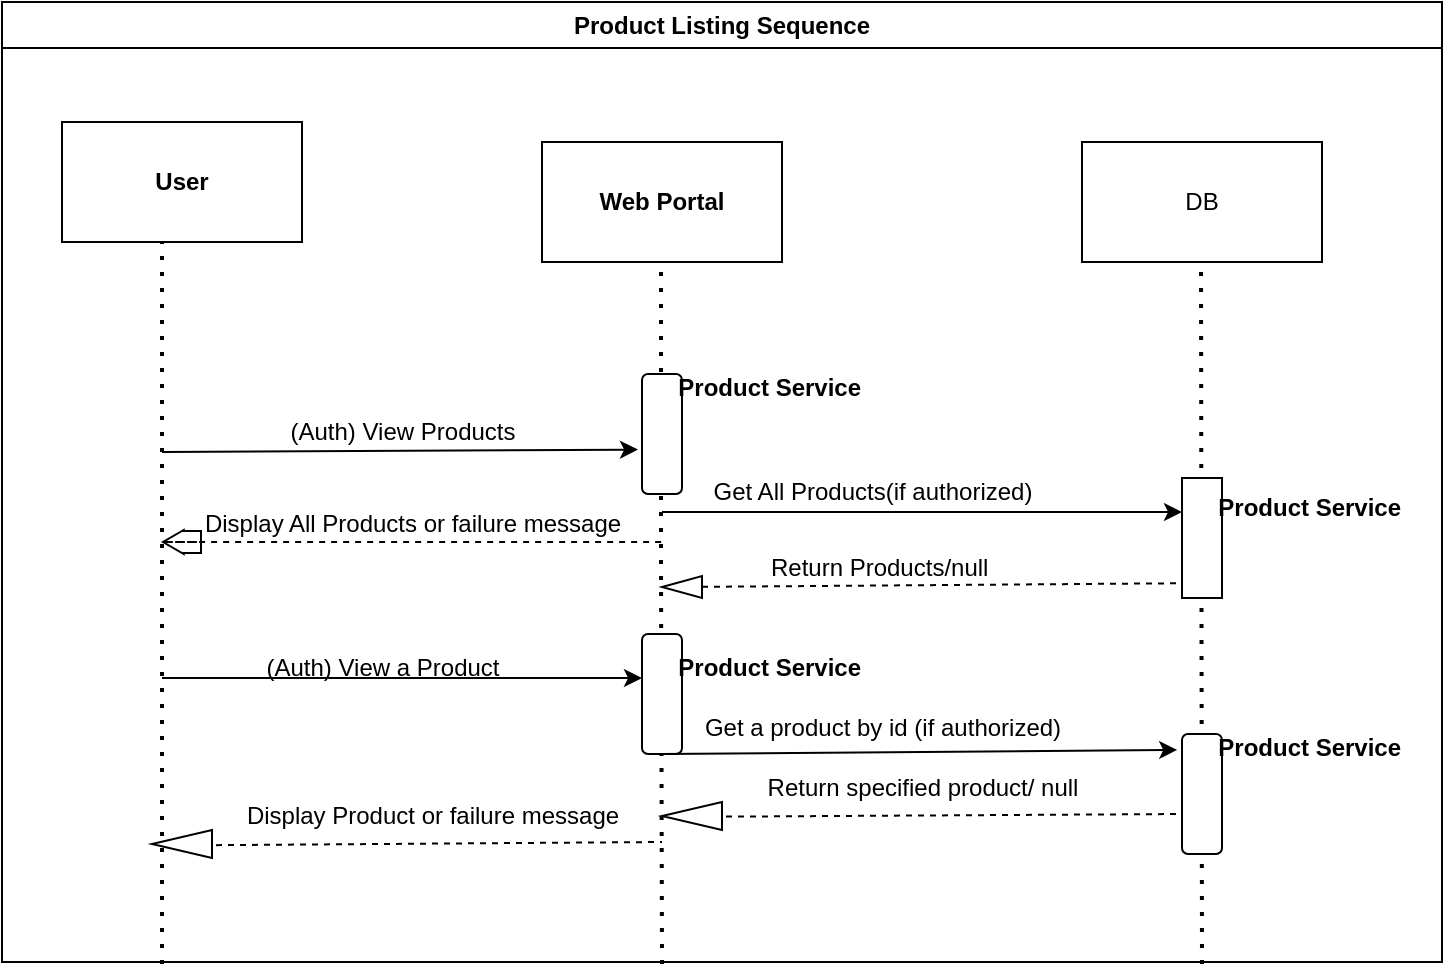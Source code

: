 <mxfile version="24.7.4">
  <diagram name="Page-1" id="Px-rGjE4d4ECfZvoA9eH">
    <mxGraphModel dx="1050" dy="522" grid="1" gridSize="10" guides="1" tooltips="1" connect="1" arrows="1" fold="1" page="1" pageScale="1" pageWidth="1100" pageHeight="850" math="0" shadow="0">
      <root>
        <mxCell id="0" />
        <mxCell id="1" parent="0" />
        <mxCell id="f3vR9Rkkpv1uvMwhN0g--1" value="Product Listing Sequence" style="swimlane;whiteSpace=wrap;html=1;" vertex="1" parent="1">
          <mxGeometry x="430" y="160" width="720" height="480" as="geometry" />
        </mxCell>
        <mxCell id="f3vR9Rkkpv1uvMwhN0g--2" value="&lt;b&gt;User&lt;/b&gt;" style="rounded=0;whiteSpace=wrap;html=1;" vertex="1" parent="f3vR9Rkkpv1uvMwhN0g--1">
          <mxGeometry x="30" y="60" width="120" height="60" as="geometry" />
        </mxCell>
        <mxCell id="f3vR9Rkkpv1uvMwhN0g--3" value="&lt;b&gt;Web Portal&lt;/b&gt;" style="rounded=0;whiteSpace=wrap;html=1;" vertex="1" parent="f3vR9Rkkpv1uvMwhN0g--1">
          <mxGeometry x="270" y="70" width="120" height="60" as="geometry" />
        </mxCell>
        <mxCell id="f3vR9Rkkpv1uvMwhN0g--4" value="DB" style="rounded=0;whiteSpace=wrap;html=1;" vertex="1" parent="f3vR9Rkkpv1uvMwhN0g--1">
          <mxGeometry x="540" y="70" width="120" height="60" as="geometry" />
        </mxCell>
        <mxCell id="f3vR9Rkkpv1uvMwhN0g--5" value="" style="endArrow=none;dashed=1;html=1;dashPattern=1 3;strokeWidth=2;rounded=0;entryX=0.5;entryY=1;entryDx=0;entryDy=0;" edge="1" parent="f3vR9Rkkpv1uvMwhN0g--1">
          <mxGeometry width="50" height="50" relative="1" as="geometry">
            <mxPoint x="330" y="481" as="sourcePoint" />
            <mxPoint x="329.5" y="130" as="targetPoint" />
            <Array as="points">
              <mxPoint x="329.5" y="280" />
            </Array>
          </mxGeometry>
        </mxCell>
        <mxCell id="f3vR9Rkkpv1uvMwhN0g--6" value="" style="rounded=1;whiteSpace=wrap;html=1;direction=south;" vertex="1" parent="f3vR9Rkkpv1uvMwhN0g--1">
          <mxGeometry x="320" y="186" width="20" height="60" as="geometry" />
        </mxCell>
        <mxCell id="f3vR9Rkkpv1uvMwhN0g--7" value="" style="rounded=1;whiteSpace=wrap;html=1;direction=south;" vertex="1" parent="f3vR9Rkkpv1uvMwhN0g--1">
          <mxGeometry x="320" y="316" width="20" height="60" as="geometry" />
        </mxCell>
        <mxCell id="f3vR9Rkkpv1uvMwhN0g--8" value="" style="endArrow=none;dashed=1;html=1;dashPattern=1 3;strokeWidth=2;rounded=0;entryX=0.5;entryY=1;entryDx=0;entryDy=0;" edge="1" parent="f3vR9Rkkpv1uvMwhN0g--1">
          <mxGeometry width="50" height="50" relative="1" as="geometry">
            <mxPoint x="600" y="481" as="sourcePoint" />
            <mxPoint x="599.5" y="130" as="targetPoint" />
            <Array as="points" />
          </mxGeometry>
        </mxCell>
        <mxCell id="f3vR9Rkkpv1uvMwhN0g--9" value="" style="endArrow=none;dashed=1;html=1;dashPattern=1 3;strokeWidth=2;rounded=0;entryX=0.5;entryY=1;entryDx=0;entryDy=0;" edge="1" parent="f3vR9Rkkpv1uvMwhN0g--1">
          <mxGeometry width="50" height="50" relative="1" as="geometry">
            <mxPoint x="80" y="481" as="sourcePoint" />
            <mxPoint x="80" y="120" as="targetPoint" />
            <Array as="points">
              <mxPoint x="80" y="270" />
            </Array>
          </mxGeometry>
        </mxCell>
        <mxCell id="f3vR9Rkkpv1uvMwhN0g--10" value="" style="rounded=1;whiteSpace=wrap;html=1;direction=south;" vertex="1" parent="f3vR9Rkkpv1uvMwhN0g--1">
          <mxGeometry x="590" y="366" width="20" height="60" as="geometry" />
        </mxCell>
        <mxCell id="f3vR9Rkkpv1uvMwhN0g--11" value="" style="endArrow=classic;html=1;rounded=0;entryX=0.63;entryY=1.1;entryDx=0;entryDy=0;entryPerimeter=0;" edge="1" parent="f3vR9Rkkpv1uvMwhN0g--1" target="f3vR9Rkkpv1uvMwhN0g--6">
          <mxGeometry width="50" height="50" relative="1" as="geometry">
            <mxPoint x="80" y="225" as="sourcePoint" />
            <mxPoint x="200" y="191" as="targetPoint" />
          </mxGeometry>
        </mxCell>
        <mxCell id="f3vR9Rkkpv1uvMwhN0g--12" value="" style="endArrow=classic;html=1;rounded=0;entryX=0.63;entryY=1.1;entryDx=0;entryDy=0;entryPerimeter=0;" edge="1" parent="f3vR9Rkkpv1uvMwhN0g--1">
          <mxGeometry width="50" height="50" relative="1" as="geometry">
            <mxPoint x="330" y="255" as="sourcePoint" />
            <mxPoint x="590" y="255" as="targetPoint" />
          </mxGeometry>
        </mxCell>
        <mxCell id="f3vR9Rkkpv1uvMwhN0g--13" value="" style="rounded=1;whiteSpace=wrap;html=1;direction=south;arcSize=0;" vertex="1" parent="f3vR9Rkkpv1uvMwhN0g--1">
          <mxGeometry x="590" y="238" width="20" height="60" as="geometry" />
        </mxCell>
        <mxCell id="f3vR9Rkkpv1uvMwhN0g--14" value="" style="endArrow=none;dashed=1;html=1;rounded=0;entryX=0.627;entryY=1.08;entryDx=0;entryDy=0;entryPerimeter=0;" edge="1" parent="f3vR9Rkkpv1uvMwhN0g--1" source="f3vR9Rkkpv1uvMwhN0g--15">
          <mxGeometry width="50" height="50" relative="1" as="geometry">
            <mxPoint x="331.6" y="290" as="sourcePoint" />
            <mxPoint x="590.0" y="290.62" as="targetPoint" />
          </mxGeometry>
        </mxCell>
        <mxCell id="f3vR9Rkkpv1uvMwhN0g--15" value="" style="html=1;shadow=0;dashed=0;align=center;verticalAlign=middle;shape=mxgraph.arrows2.arrow;dy=0.6;dx=40;flipH=1;notch=0;" vertex="1" parent="f3vR9Rkkpv1uvMwhN0g--1">
          <mxGeometry x="330" y="287" width="20" height="11" as="geometry" />
        </mxCell>
        <mxCell id="f3vR9Rkkpv1uvMwhN0g--17" value="" style="endArrow=classic;html=1;rounded=0;entryX=0.63;entryY=1.1;entryDx=0;entryDy=0;entryPerimeter=0;" edge="1" parent="f3vR9Rkkpv1uvMwhN0g--1">
          <mxGeometry width="50" height="50" relative="1" as="geometry">
            <mxPoint x="80" y="338" as="sourcePoint" />
            <mxPoint x="320" y="338" as="targetPoint" />
          </mxGeometry>
        </mxCell>
        <mxCell id="f3vR9Rkkpv1uvMwhN0g--18" value="" style="endArrow=none;dashed=1;html=1;rounded=0;exitX=0;exitY=0;exitDx=0;exitDy=14;exitPerimeter=0;" edge="1" parent="f3vR9Rkkpv1uvMwhN0g--1">
          <mxGeometry width="50" height="50" relative="1" as="geometry">
            <mxPoint x="95" y="421.66" as="sourcePoint" />
            <mxPoint x="330" y="420" as="targetPoint" />
          </mxGeometry>
        </mxCell>
        <mxCell id="f3vR9Rkkpv1uvMwhN0g--19" value="" style="html=1;shadow=0;dashed=0;align=center;verticalAlign=middle;shape=mxgraph.arrows2.arrow;dy=0.6;dx=40;flipH=1;notch=0;" vertex="1" parent="f3vR9Rkkpv1uvMwhN0g--1">
          <mxGeometry x="75" y="414" width="30" height="14" as="geometry" />
        </mxCell>
        <mxCell id="f3vR9Rkkpv1uvMwhN0g--20" value="&amp;nbsp; &amp;nbsp; &amp;nbsp; &amp;nbsp; &amp;nbsp; &amp;nbsp; &amp;nbsp; &amp;nbsp; &amp;nbsp; &amp;nbsp; &amp;nbsp; &amp;nbsp; &amp;nbsp; &amp;nbsp; &amp;nbsp; &amp;nbsp; Return Products/null" style="text;html=1;align=center;verticalAlign=middle;resizable=0;points=[];autosize=1;strokeColor=none;fillColor=none;" vertex="1" parent="f3vR9Rkkpv1uvMwhN0g--1">
          <mxGeometry x="265" y="268" width="240" height="30" as="geometry" />
        </mxCell>
        <mxCell id="f3vR9Rkkpv1uvMwhN0g--21" value="Get All Products(if authorized)" style="text;html=1;align=center;verticalAlign=middle;resizable=0;points=[];autosize=1;strokeColor=none;fillColor=none;" vertex="1" parent="f3vR9Rkkpv1uvMwhN0g--1">
          <mxGeometry x="345" y="230" width="180" height="30" as="geometry" />
        </mxCell>
        <mxCell id="f3vR9Rkkpv1uvMwhN0g--24" value="" style="endArrow=classic;html=1;rounded=0;entryX=0.133;entryY=1.12;entryDx=0;entryDy=0;entryPerimeter=0;" edge="1" parent="f3vR9Rkkpv1uvMwhN0g--1" target="f3vR9Rkkpv1uvMwhN0g--10">
          <mxGeometry width="50" height="50" relative="1" as="geometry">
            <mxPoint x="330" y="376" as="sourcePoint" />
            <mxPoint x="590" y="381" as="targetPoint" />
          </mxGeometry>
        </mxCell>
        <mxCell id="f3vR9Rkkpv1uvMwhN0g--25" value="" style="endArrow=none;dashed=1;html=1;rounded=0;entryX=0.627;entryY=1.08;entryDx=0;entryDy=0;entryPerimeter=0;" edge="1" parent="f3vR9Rkkpv1uvMwhN0g--1">
          <mxGeometry width="50" height="50" relative="1" as="geometry">
            <mxPoint x="350" y="407.38" as="sourcePoint" />
            <mxPoint x="590.0" y="406.0" as="targetPoint" />
          </mxGeometry>
        </mxCell>
        <mxCell id="f3vR9Rkkpv1uvMwhN0g--26" value="" style="html=1;shadow=0;dashed=0;align=center;verticalAlign=middle;shape=mxgraph.arrows2.arrow;dy=0.6;dx=40;flipH=1;notch=0;" vertex="1" parent="f3vR9Rkkpv1uvMwhN0g--1">
          <mxGeometry x="330" y="400" width="30" height="14" as="geometry" />
        </mxCell>
        <mxCell id="f3vR9Rkkpv1uvMwhN0g--27" value="Display Product or failure message" style="text;html=1;align=center;verticalAlign=middle;resizable=0;points=[];autosize=1;strokeColor=none;fillColor=none;" vertex="1" parent="f3vR9Rkkpv1uvMwhN0g--1">
          <mxGeometry x="110" y="392" width="210" height="30" as="geometry" />
        </mxCell>
        <mxCell id="f3vR9Rkkpv1uvMwhN0g--33" value="" style="shape=flexArrow;endArrow=classic;html=1;rounded=0;width=11;endSize=3.13;endWidth=0;" edge="1" parent="f3vR9Rkkpv1uvMwhN0g--1">
          <mxGeometry width="50" height="50" relative="1" as="geometry">
            <mxPoint x="100" y="270" as="sourcePoint" />
            <mxPoint x="80" y="270" as="targetPoint" />
          </mxGeometry>
        </mxCell>
        <mxCell id="f3vR9Rkkpv1uvMwhN0g--34" value="&lt;font style=&quot;font-size: 12px;&quot;&gt;&amp;nbsp; &amp;nbsp; &amp;nbsp; &amp;nbsp; &amp;nbsp; &amp;nbsp; &amp;nbsp; &amp;nbsp; &amp;nbsp; &amp;nbsp; &amp;nbsp;Display All Products or failure message&lt;/font&gt;" style="text;html=1;align=center;verticalAlign=middle;resizable=0;points=[];autosize=1;strokeColor=none;fillColor=none;" vertex="1" parent="f3vR9Rkkpv1uvMwhN0g--1">
          <mxGeometry x="20" y="246" width="300" height="30" as="geometry" />
        </mxCell>
        <mxCell id="f3vR9Rkkpv1uvMwhN0g--30" value="(Auth) View Products" style="text;html=1;align=center;verticalAlign=middle;resizable=0;points=[];autosize=1;strokeColor=none;fillColor=none;" vertex="1" parent="f3vR9Rkkpv1uvMwhN0g--1">
          <mxGeometry x="130" y="200" width="140" height="30" as="geometry" />
        </mxCell>
        <mxCell id="f3vR9Rkkpv1uvMwhN0g--28" value="Get a product by id (if authorized)" style="text;html=1;align=center;verticalAlign=middle;resizable=0;points=[];autosize=1;strokeColor=none;fillColor=none;" vertex="1" parent="1">
          <mxGeometry x="770" y="508" width="200" height="30" as="geometry" />
        </mxCell>
        <mxCell id="f3vR9Rkkpv1uvMwhN0g--29" value="Return specified product/ null" style="text;html=1;align=center;verticalAlign=middle;resizable=0;points=[];autosize=1;strokeColor=none;fillColor=none;" vertex="1" parent="1">
          <mxGeometry x="800" y="538" width="180" height="30" as="geometry" />
        </mxCell>
        <mxCell id="f3vR9Rkkpv1uvMwhN0g--32" value="" style="endArrow=none;dashed=1;html=1;rounded=0;exitX=0.269;exitY=0.067;exitDx=0;exitDy=0;exitPerimeter=0;" edge="1" parent="1" source="f3vR9Rkkpv1uvMwhN0g--20">
          <mxGeometry width="50" height="50" relative="1" as="geometry">
            <mxPoint x="630" y="420" as="sourcePoint" />
            <mxPoint x="530" y="430" as="targetPoint" />
            <Array as="points">
              <mxPoint x="510" y="430" />
            </Array>
          </mxGeometry>
        </mxCell>
        <mxCell id="f3vR9Rkkpv1uvMwhN0g--36" value="(Auth) View a Product" style="text;html=1;align=center;verticalAlign=middle;resizable=0;points=[];autosize=1;strokeColor=none;fillColor=none;" vertex="1" parent="1">
          <mxGeometry x="550" y="478" width="140" height="30" as="geometry" />
        </mxCell>
        <mxCell id="f3vR9Rkkpv1uvMwhN0g--37" value="&lt;b&gt;&amp;nbsp; &amp;nbsp; &amp;nbsp; &amp;nbsp; &amp;nbsp; &amp;nbsp; &amp;nbsp; &amp;nbsp; &amp;nbsp; &amp;nbsp; Product Service&lt;/b&gt;" style="text;html=1;align=center;verticalAlign=middle;resizable=0;points=[];autosize=1;strokeColor=none;fillColor=none;" vertex="1" parent="1">
          <mxGeometry x="690" y="338" width="180" height="30" as="geometry" />
        </mxCell>
        <mxCell id="f3vR9Rkkpv1uvMwhN0g--38" value="&lt;b&gt;&amp;nbsp; &amp;nbsp; &amp;nbsp; &amp;nbsp; &amp;nbsp; &amp;nbsp; &amp;nbsp; &amp;nbsp; &amp;nbsp; &amp;nbsp; Product Service&lt;/b&gt;" style="text;html=1;align=center;verticalAlign=middle;resizable=0;points=[];autosize=1;strokeColor=none;fillColor=none;" vertex="1" parent="1">
          <mxGeometry x="960" y="398" width="180" height="30" as="geometry" />
        </mxCell>
        <mxCell id="f3vR9Rkkpv1uvMwhN0g--39" value="&lt;b&gt;&amp;nbsp; &amp;nbsp; &amp;nbsp; &amp;nbsp; &amp;nbsp; &amp;nbsp; &amp;nbsp; &amp;nbsp; &amp;nbsp; &amp;nbsp; Product Service&lt;/b&gt;" style="text;html=1;align=center;verticalAlign=middle;resizable=0;points=[];autosize=1;strokeColor=none;fillColor=none;" vertex="1" parent="1">
          <mxGeometry x="690" y="478" width="180" height="30" as="geometry" />
        </mxCell>
        <mxCell id="f3vR9Rkkpv1uvMwhN0g--40" value="&lt;b&gt;&amp;nbsp; &amp;nbsp; &amp;nbsp; &amp;nbsp; &amp;nbsp; &amp;nbsp; &amp;nbsp; &amp;nbsp; &amp;nbsp; &amp;nbsp; Product Service&lt;/b&gt;" style="text;html=1;align=center;verticalAlign=middle;resizable=0;points=[];autosize=1;strokeColor=none;fillColor=none;" vertex="1" parent="1">
          <mxGeometry x="960" y="518" width="180" height="30" as="geometry" />
        </mxCell>
      </root>
    </mxGraphModel>
  </diagram>
</mxfile>
